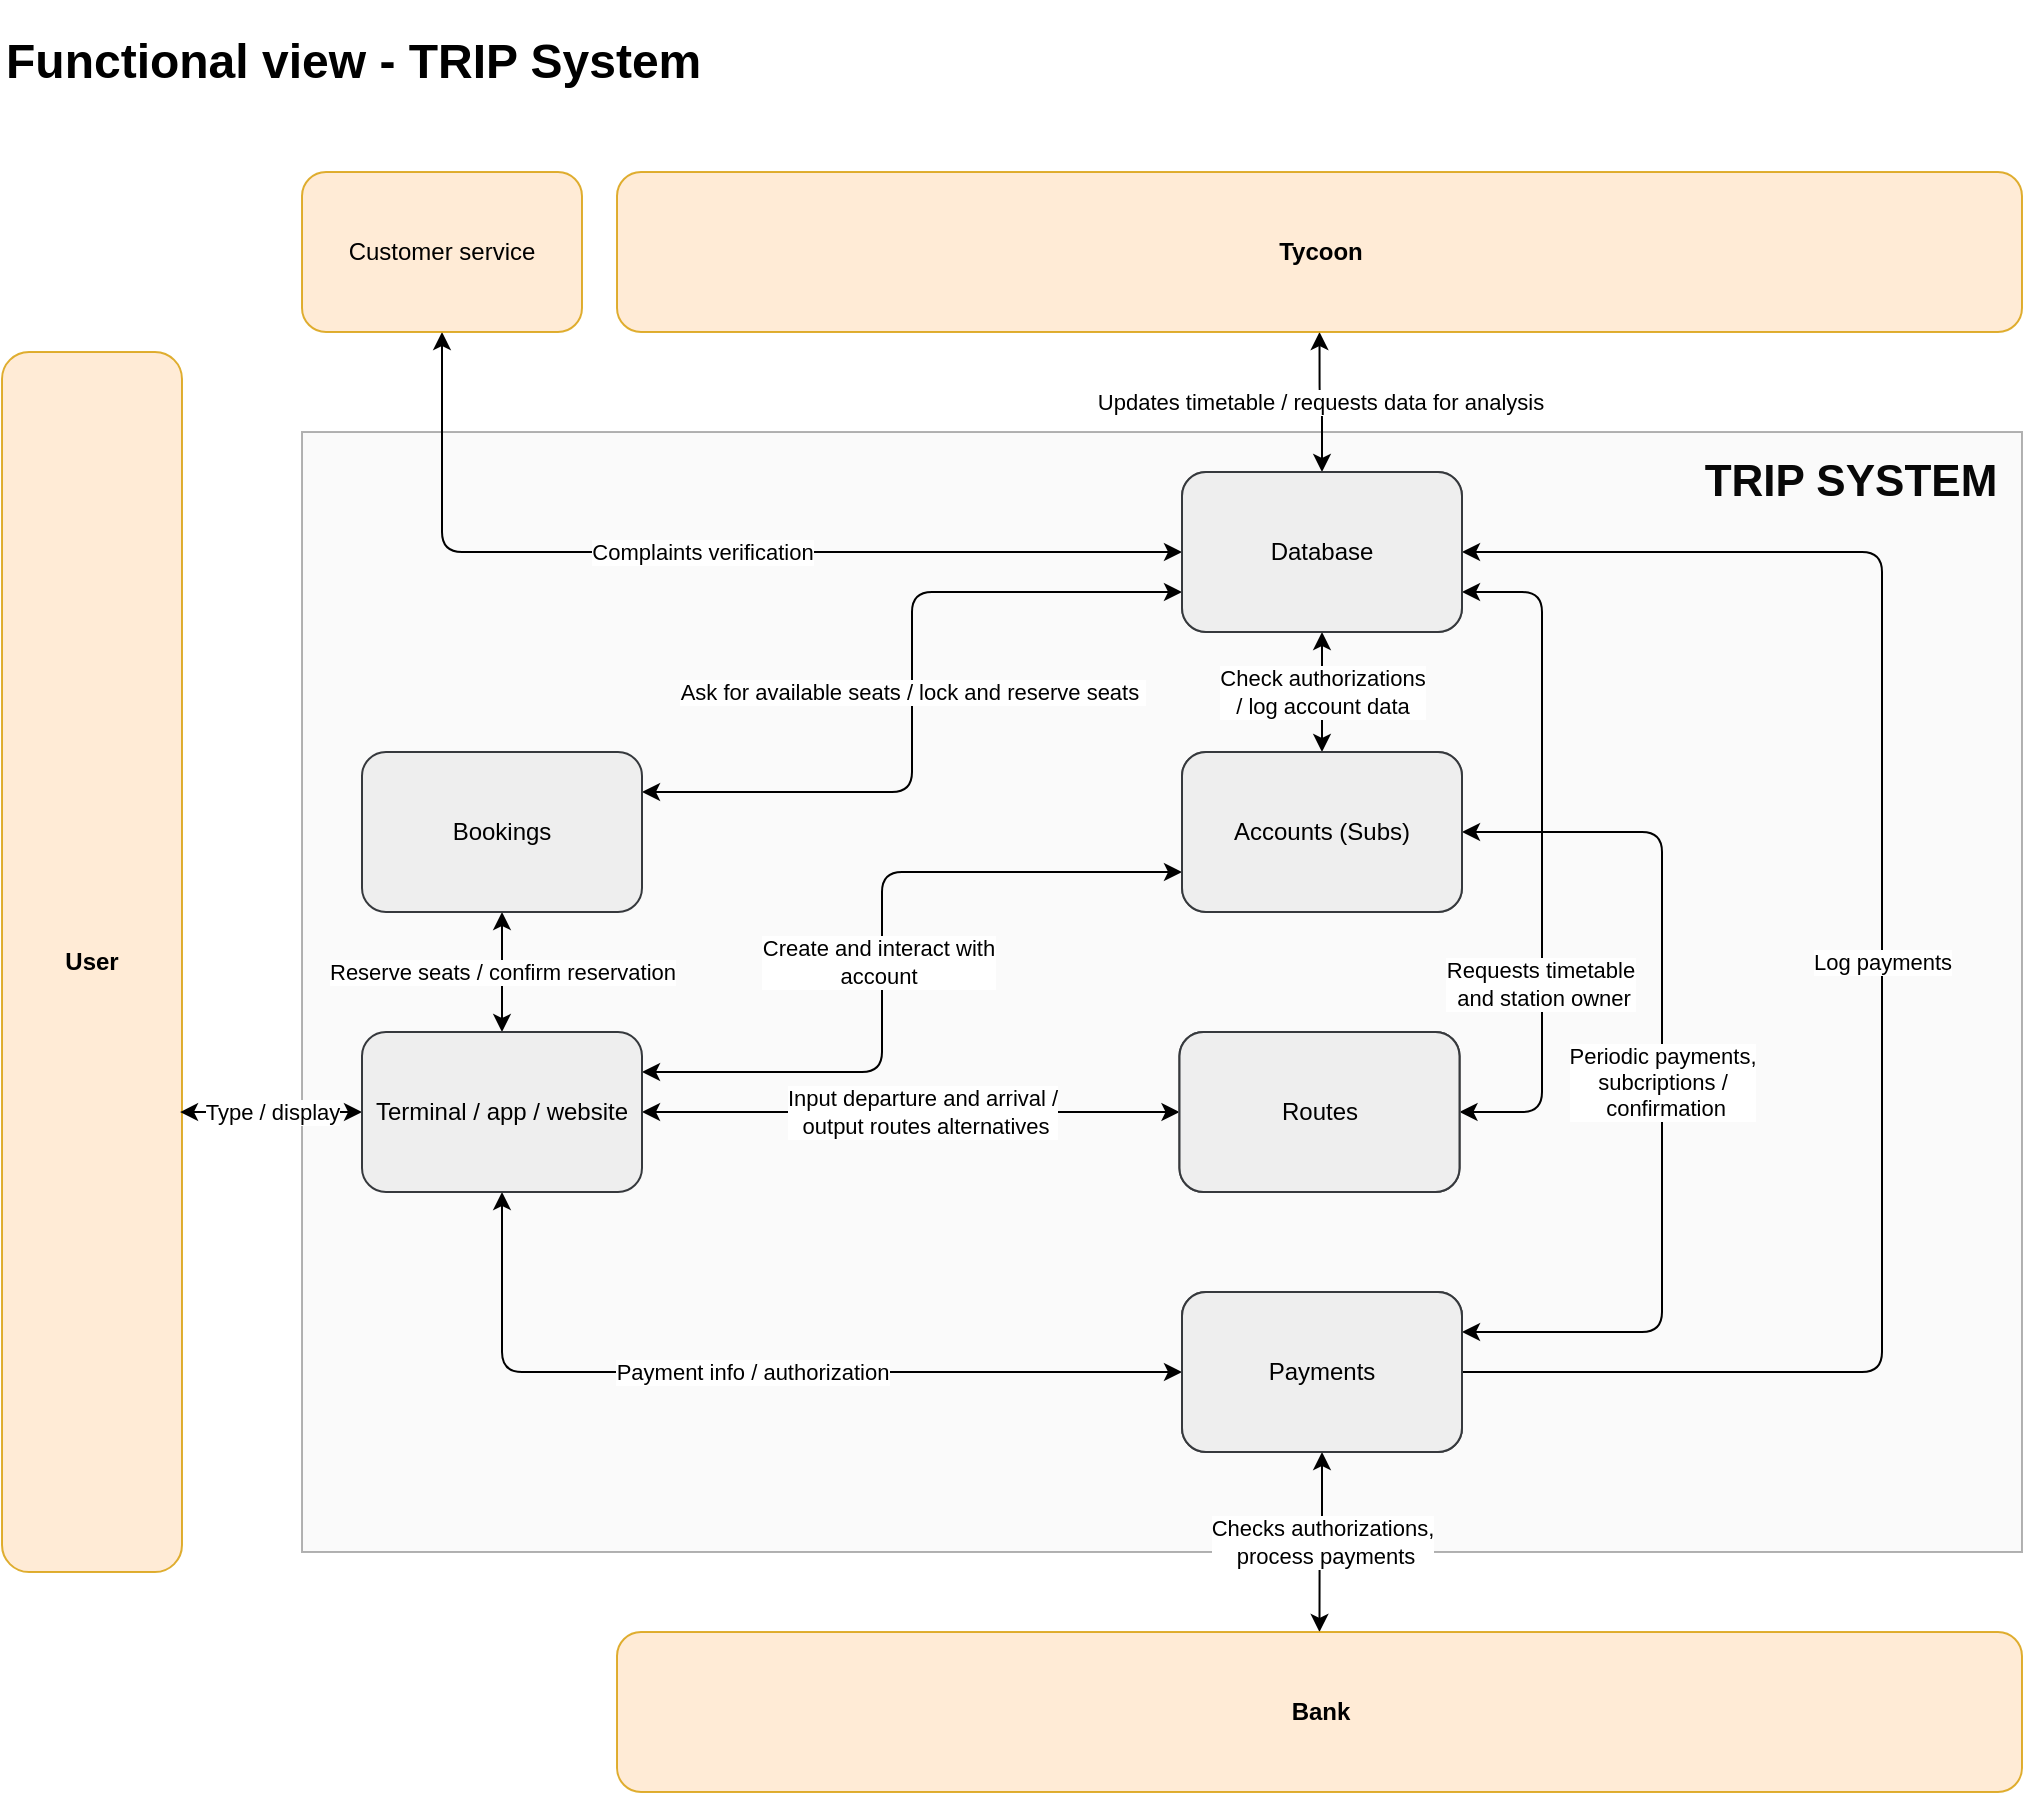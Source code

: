 <mxfile>
    <diagram id="ZQF833xw1EoGUe7-4v3m" name="Page-1">
        <mxGraphModel dx="1776" dy="1220" grid="1" gridSize="10" guides="1" tooltips="1" connect="1" arrows="1" fold="1" page="1" pageScale="1" pageWidth="850" pageHeight="1100" math="0" shadow="0">
            <root>
                <mxCell id="0"/>
                <mxCell id="1" parent="0"/>
                <mxCell id="241" value="" style="whiteSpace=wrap;html=1;shadow=0;glass=0;sketch=0;opacity=50;fillColor=#f5f5f5;strokeColor=#666666;fontColor=#333333;" parent="1" vertex="1">
                    <mxGeometry x="280" y="380" width="860" height="560" as="geometry"/>
                </mxCell>
                <mxCell id="45" value="&lt;b&gt;User&lt;/b&gt;" style="rounded=1;whiteSpace=wrap;html=1;fillColor=#ffe6cc;strokeColor=#d79b00;opacity=80;" parent="1" vertex="1">
                    <mxGeometry x="130" y="340" width="90" height="610" as="geometry"/>
                </mxCell>
                <mxCell id="217" value="Complaints verification" style="edgeStyle=orthogonalEdgeStyle;html=1;exitX=0;exitY=0.5;exitDx=0;exitDy=0;entryX=0.5;entryY=1;entryDx=0;entryDy=0;endArrow=classic;endFill=1;startArrow=classic;startFill=1;" parent="1" source="85" target="114" edge="1">
                    <mxGeometry relative="1" as="geometry">
                        <mxPoint as="offset"/>
                    </mxGeometry>
                </mxCell>
                <mxCell id="85" value="Database" style="rounded=1;whiteSpace=wrap;html=1;fillColor=#f5f5f5;strokeColor=#666666;gradientColor=#b3b3b3;" parent="1" vertex="1">
                    <mxGeometry x="720" y="400" width="140" height="80" as="geometry"/>
                </mxCell>
                <mxCell id="99" value="Reserve seats / confirm reservation" style="edgeStyle=orthogonalEdgeStyle;html=1;exitX=0.5;exitY=0;exitDx=0;exitDy=0;entryX=0.5;entryY=1;entryDx=0;entryDy=0;startArrow=classic;startFill=1;" parent="1" source="89" target="90" edge="1">
                    <mxGeometry relative="1" as="geometry">
                        <mxPoint as="offset"/>
                    </mxGeometry>
                </mxCell>
                <mxCell id="100" value="Payment info / authorization" style="edgeStyle=orthogonalEdgeStyle;html=1;exitX=0.5;exitY=1;exitDx=0;exitDy=0;entryX=0;entryY=0.5;entryDx=0;entryDy=0;startArrow=classic;startFill=1;" parent="1" source="89" target="91" edge="1">
                    <mxGeometry relative="1" as="geometry">
                        <Array as="points">
                            <mxPoint x="380" y="850"/>
                        </Array>
                    </mxGeometry>
                </mxCell>
                <mxCell id="101" style="edgeStyle=none;html=1;exitX=1;exitY=0.5;exitDx=0;exitDy=0;entryX=0;entryY=0.5;entryDx=0;entryDy=0;startArrow=classic;startFill=1;" parent="1" source="89" target="92" edge="1">
                    <mxGeometry relative="1" as="geometry"/>
                </mxCell>
                <mxCell id="227" value="Input departure and arrival /&lt;br&gt;&amp;nbsp;output routes alternatives" style="edgeLabel;html=1;align=center;verticalAlign=middle;resizable=0;points=[];overflow=visible;perimeter=rectanglePerimeter;container=0;imageAspect=1;" parent="101" vertex="1" connectable="0">
                    <mxGeometry x="0.548" y="1" relative="1" as="geometry">
                        <mxPoint x="-68" y="1" as="offset"/>
                    </mxGeometry>
                </mxCell>
                <mxCell id="102" style="edgeStyle=orthogonalEdgeStyle;html=1;exitX=1;exitY=0.25;exitDx=0;exitDy=0;entryX=0;entryY=0.75;entryDx=0;entryDy=0;startArrow=classic;startFill=1;" parent="1" source="89" target="93" edge="1">
                    <mxGeometry relative="1" as="geometry">
                        <Array as="points">
                            <mxPoint x="570" y="700"/>
                            <mxPoint x="570" y="600"/>
                        </Array>
                    </mxGeometry>
                </mxCell>
                <mxCell id="226" value="Create and interact with &lt;br&gt;account&lt;br&gt;" style="edgeLabel;html=1;align=center;verticalAlign=middle;resizable=0;points=[];" parent="102" vertex="1" connectable="0">
                    <mxGeometry x="0.059" y="2" relative="1" as="geometry">
                        <mxPoint y="21" as="offset"/>
                    </mxGeometry>
                </mxCell>
                <mxCell id="219" value="Type / display" style="html=1;exitX=0;exitY=0.5;exitDx=0;exitDy=0;entryX=0.989;entryY=0.623;entryDx=0;entryDy=0;entryPerimeter=0;edgeStyle=orthogonalEdgeStyle;startArrow=classic;startFill=1;" parent="1" source="89" target="45" edge="1">
                    <mxGeometry relative="1" as="geometry">
                        <mxPoint x="250" y="720" as="targetPoint"/>
                    </mxGeometry>
                </mxCell>
                <mxCell id="89" value="Terminal / app / website" style="rounded=1;whiteSpace=wrap;html=1;fillColor=#eeeeee;strokeColor=#36393d;" parent="1" vertex="1">
                    <mxGeometry x="310" y="680" width="140" height="80" as="geometry"/>
                </mxCell>
                <mxCell id="105" value="Ask for available seats / lock and reserve seats&amp;nbsp;" style="edgeStyle=orthogonalEdgeStyle;html=1;exitX=1;exitY=0.25;exitDx=0;exitDy=0;entryX=0;entryY=0.75;entryDx=0;entryDy=0;startArrow=classic;startFill=1;" parent="1" source="90" target="85" edge="1">
                    <mxGeometry relative="1" as="geometry">
                        <mxPoint as="offset"/>
                    </mxGeometry>
                </mxCell>
                <mxCell id="90" value="Bookings" style="rounded=1;whiteSpace=wrap;html=1;fillColor=#eeeeee;strokeColor=#36393d;" parent="1" vertex="1">
                    <mxGeometry x="310" y="540" width="140" height="80" as="geometry"/>
                </mxCell>
                <mxCell id="104" value="Log payments" style="edgeStyle=orthogonalEdgeStyle;html=1;exitX=1;exitY=0.5;exitDx=0;exitDy=0;entryX=1;entryY=0.5;entryDx=0;entryDy=0;" parent="1" source="91" target="85" edge="1">
                    <mxGeometry relative="1" as="geometry">
                        <Array as="points">
                            <mxPoint x="1070" y="850"/>
                            <mxPoint x="1070" y="440"/>
                        </Array>
                        <mxPoint as="offset"/>
                    </mxGeometry>
                </mxCell>
                <mxCell id="112" value="Checks authorizations,&lt;br&gt;&amp;nbsp;process payments" style="edgeStyle=orthogonalEdgeStyle;html=1;exitX=0.5;exitY=1;exitDx=0;exitDy=0;entryX=0.5;entryY=0;entryDx=0;entryDy=0;startArrow=classic;startFill=1;" parent="1" source="91" target="111" edge="1">
                    <mxGeometry relative="1" as="geometry"/>
                </mxCell>
                <mxCell id="91" value="Payments" style="rounded=1;whiteSpace=wrap;html=1;fillColor=#f5f5f5;strokeColor=#666666;gradientColor=#b3b3b3;" parent="1" vertex="1">
                    <mxGeometry x="720" y="810" width="140" height="80" as="geometry"/>
                </mxCell>
                <mxCell id="106" style="edgeStyle=orthogonalEdgeStyle;html=1;exitX=1;exitY=0.5;exitDx=0;exitDy=0;entryX=1;entryY=0.75;entryDx=0;entryDy=0;startArrow=classic;startFill=1;" parent="1" source="92" target="85" edge="1">
                    <mxGeometry relative="1" as="geometry">
                        <Array as="points">
                            <mxPoint x="900" y="720"/>
                            <mxPoint x="900" y="460"/>
                        </Array>
                    </mxGeometry>
                </mxCell>
                <mxCell id="223" value="Requests timetable&lt;br&gt;&amp;nbsp;and station owner" style="edgeLabel;html=1;align=center;verticalAlign=middle;resizable=0;points=[];labelBackgroundColor=default;labelBorderColor=none;" parent="106" vertex="1" connectable="0">
                    <mxGeometry x="-0.379" y="1" relative="1" as="geometry">
                        <mxPoint as="offset"/>
                    </mxGeometry>
                </mxCell>
                <mxCell id="92" value="Routes" style="rounded=1;whiteSpace=wrap;html=1;fillColor=#f5f5f5;strokeColor=#666666;gradientColor=#b3b3b3;" parent="1" vertex="1">
                    <mxGeometry x="718.75" y="680" width="140" height="80" as="geometry"/>
                </mxCell>
                <mxCell id="167" value="Periodic payments,&lt;br&gt;subcriptions /&lt;br&gt;&amp;nbsp;confirmation" style="edgeStyle=orthogonalEdgeStyle;html=1;exitX=1;exitY=0.5;exitDx=0;exitDy=0;entryX=1;entryY=0.25;entryDx=0;entryDy=0;startArrow=classic;startFill=1;" parent="1" source="93" target="91" edge="1">
                    <mxGeometry relative="1" as="geometry">
                        <mxPoint x="750" y="1010" as="targetPoint"/>
                        <Array as="points">
                            <mxPoint x="960" y="580"/>
                            <mxPoint x="960" y="830"/>
                        </Array>
                    </mxGeometry>
                </mxCell>
                <mxCell id="218" value="Check authorizations &lt;br&gt;/ log account data" style="edgeStyle=orthogonalEdgeStyle;html=1;exitX=0.5;exitY=0;exitDx=0;exitDy=0;entryX=0.5;entryY=1;entryDx=0;entryDy=0;startArrow=classic;startFill=1;" parent="1" source="93" target="85" edge="1">
                    <mxGeometry relative="1" as="geometry"/>
                </mxCell>
                <mxCell id="93" value="Accounts (Subs)" style="rounded=1;whiteSpace=wrap;html=1;fillColor=#f5f5f5;strokeColor=#666666;gradientColor=#b3b3b3;" parent="1" vertex="1">
                    <mxGeometry x="720" y="540" width="140" height="80" as="geometry"/>
                </mxCell>
                <mxCell id="111" value="&lt;b&gt;Bank&lt;/b&gt;" style="rounded=1;whiteSpace=wrap;html=1;fillColor=#ffe6cc;strokeColor=#d79b00;opacity=80;" parent="1" vertex="1">
                    <mxGeometry x="437.5" y="980" width="702.5" height="80" as="geometry"/>
                </mxCell>
                <mxCell id="114" value="Customer service" style="rounded=1;whiteSpace=wrap;html=1;fillColor=#ffe6cc;strokeColor=#d79b00;opacity=80;" parent="1" vertex="1">
                    <mxGeometry x="280" y="250" width="140" height="80" as="geometry"/>
                </mxCell>
                <mxCell id="216" value="Updates timetable / requests data for analysis" style="edgeStyle=orthogonalEdgeStyle;html=1;exitX=0.5;exitY=1;exitDx=0;exitDy=0;entryX=0.5;entryY=0;entryDx=0;entryDy=0;startArrow=classic;startFill=1;" parent="1" source="215" target="85" edge="1">
                    <mxGeometry relative="1" as="geometry"/>
                </mxCell>
                <mxCell id="215" value="&lt;b&gt;Tycoon&lt;/b&gt;" style="rounded=1;whiteSpace=wrap;html=1;fillColor=#ffe6cc;strokeColor=#d79b00;opacity=80;" parent="1" vertex="1">
                    <mxGeometry x="437.5" y="250" width="702.5" height="80" as="geometry"/>
                </mxCell>
                <mxCell id="238" value="&lt;h1&gt;Functional view - TRIP System&lt;/h1&gt;" style="text;strokeColor=none;align=left;fillColor=none;html=1;verticalAlign=middle;whiteSpace=wrap;rounded=0;" parent="1" vertex="1">
                    <mxGeometry x="130" y="180" width="670" height="30" as="geometry"/>
                </mxCell>
                <mxCell id="243" value="&lt;h1&gt;&lt;b&gt;&lt;font color=&quot;#080808&quot;&gt;TRIP SYSTEM&lt;/font&gt;&lt;/b&gt;&lt;/h1&gt;" style="edgeLabel;html=1;align=center;verticalAlign=middle;resizable=0;points=[];labelBackgroundColor=none;" parent="1" vertex="1" connectable="0">
                    <mxGeometry x="1070" y="390" as="geometry">
                        <mxPoint x="-16" y="15" as="offset"/>
                    </mxGeometry>
                </mxCell>
                <mxCell id="262" value="Payments" style="rounded=1;whiteSpace=wrap;html=1;fillColor=#f5f5f5;strokeColor=#666666;gradientColor=#b3b3b3;" parent="1" vertex="1">
                    <mxGeometry x="720" y="810" width="140" height="80" as="geometry"/>
                </mxCell>
                <mxCell id="263" value="Routes" style="rounded=1;whiteSpace=wrap;html=1;fillColor=#f5f5f5;strokeColor=#666666;gradientColor=#b3b3b3;" parent="1" vertex="1">
                    <mxGeometry x="718.75" y="680" width="140" height="80" as="geometry"/>
                </mxCell>
                <mxCell id="274" value="Payments" style="rounded=1;whiteSpace=wrap;html=1;fillColor=#eeeeee;strokeColor=#36393d;" parent="1" vertex="1">
                    <mxGeometry x="720" y="810" width="140" height="80" as="geometry"/>
                </mxCell>
                <mxCell id="275" value="Routes" style="rounded=1;whiteSpace=wrap;html=1;fillColor=#eeeeee;strokeColor=#36393d;" parent="1" vertex="1">
                    <mxGeometry x="718.75" y="680" width="140" height="80" as="geometry"/>
                </mxCell>
                <mxCell id="276" value="Database" style="rounded=1;whiteSpace=wrap;html=1;fillColor=#eeeeee;strokeColor=#36393d;" parent="1" vertex="1">
                    <mxGeometry x="720" y="400" width="140" height="80" as="geometry"/>
                </mxCell>
                <mxCell id="277" value="Accounts (Subs)" style="rounded=1;whiteSpace=wrap;html=1;fillColor=#eeeeee;strokeColor=#36393d;" parent="1" vertex="1">
                    <mxGeometry x="720" y="540" width="140" height="80" as="geometry"/>
                </mxCell>
            </root>
        </mxGraphModel>
    </diagram>
</mxfile>